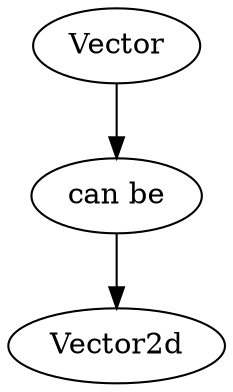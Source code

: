 digraph Vector {
    Vector;
    VectorToVector2d [label="can be"];
    Vector2d;
    Vector -> VectorToVector2d -> Vector2d;
}